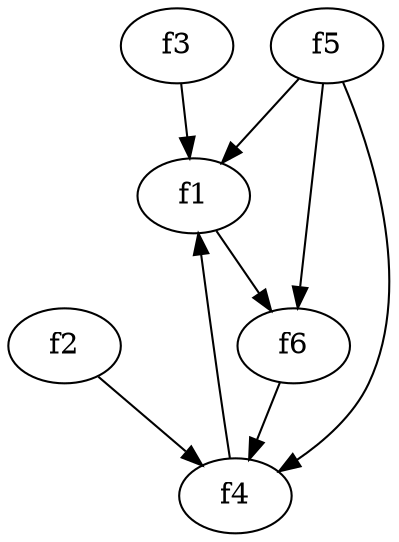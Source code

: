 strict digraph  {
f1;
f2;
f3;
f4;
f5;
f6;
f1 -> f6  [weight=2];
f2 -> f4  [weight=2];
f3 -> f1  [weight=2];
f4 -> f1  [weight=2];
f5 -> f6  [weight=2];
f5 -> f4  [weight=2];
f5 -> f1  [weight=2];
f6 -> f4  [weight=2];
}
